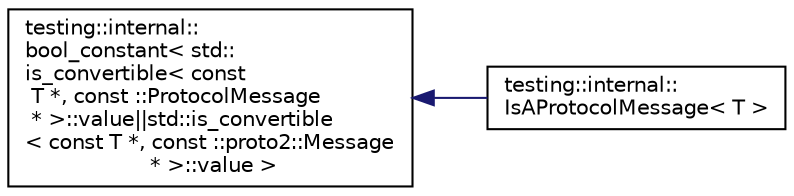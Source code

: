 digraph "类继承关系图"
{
 // LATEX_PDF_SIZE
  edge [fontname="Helvetica",fontsize="10",labelfontname="Helvetica",labelfontsize="10"];
  node [fontname="Helvetica",fontsize="10",shape=record];
  rankdir="LR";
  Node0 [label="testing::internal::\lbool_constant\< std::\lis_convertible\< const\l T *, const ::ProtocolMessage\l * \>::value\|\|std::is_convertible\l\< const T *, const ::proto2::Message\l * \>::value \>",height=0.2,width=0.4,color="black", fillcolor="white", style="filled",URL="$structtesting_1_1internal_1_1bool__constant.html",tooltip=" "];
  Node0 -> Node1 [dir="back",color="midnightblue",fontsize="10",style="solid",fontname="Helvetica"];
  Node1 [label="testing::internal::\lIsAProtocolMessage\< T \>",height=0.2,width=0.4,color="black", fillcolor="white", style="filled",URL="$structtesting_1_1internal_1_1IsAProtocolMessage.html",tooltip=" "];
}
